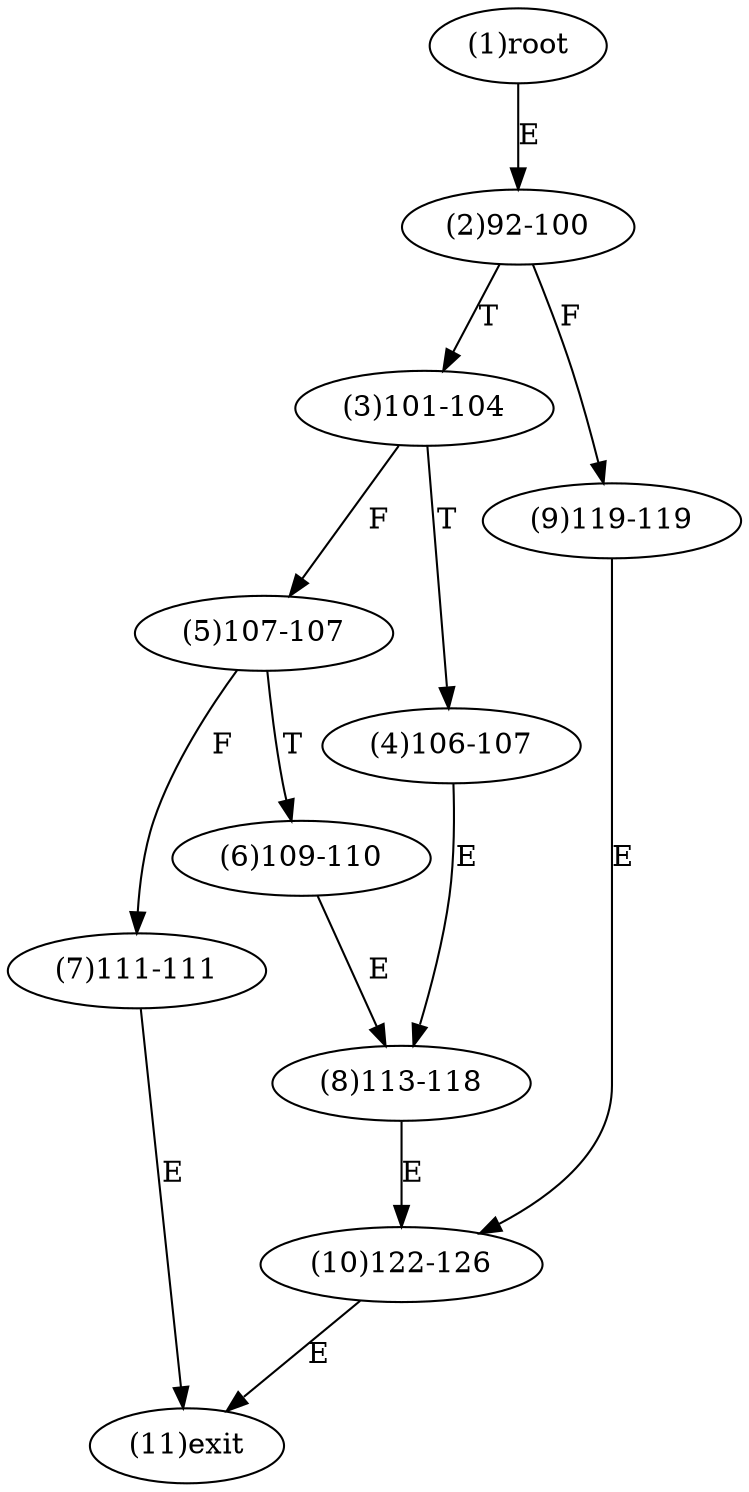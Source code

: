 digraph "" { 
1[ label="(1)root"];
2[ label="(2)92-100"];
3[ label="(3)101-104"];
4[ label="(4)106-107"];
5[ label="(5)107-107"];
6[ label="(6)109-110"];
7[ label="(7)111-111"];
8[ label="(8)113-118"];
9[ label="(9)119-119"];
10[ label="(10)122-126"];
11[ label="(11)exit"];
1->2[ label="E"];
2->9[ label="F"];
2->3[ label="T"];
3->5[ label="F"];
3->4[ label="T"];
4->8[ label="E"];
5->7[ label="F"];
5->6[ label="T"];
6->8[ label="E"];
7->11[ label="E"];
8->10[ label="E"];
9->10[ label="E"];
10->11[ label="E"];
}